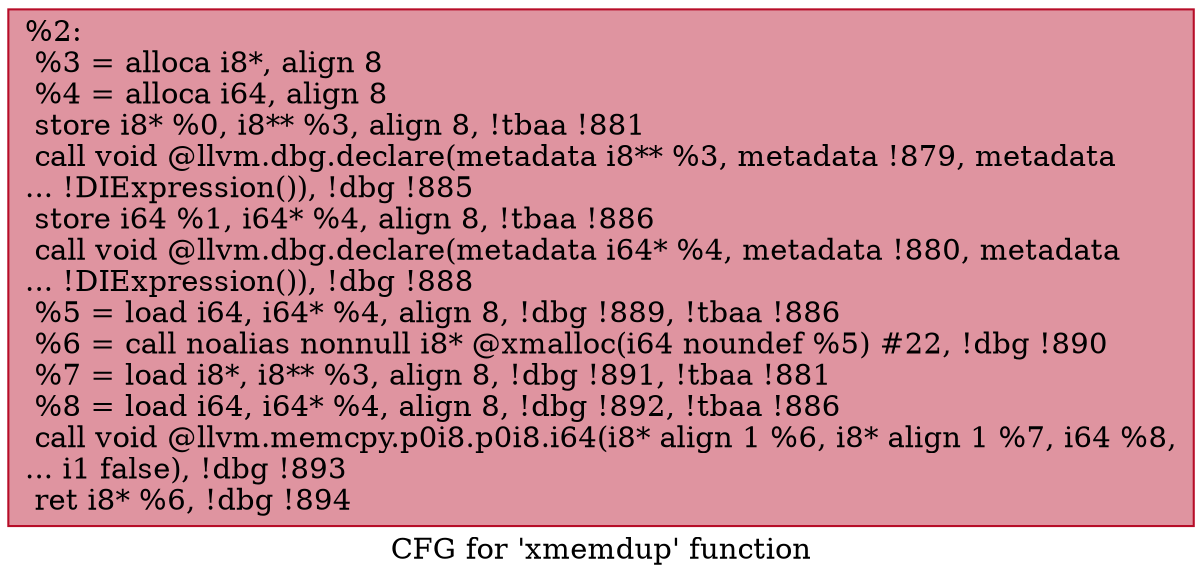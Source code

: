 digraph "CFG for 'xmemdup' function" {
	label="CFG for 'xmemdup' function";

	Node0x149e910 [shape=record,color="#b70d28ff", style=filled, fillcolor="#b70d2870",label="{%2:\l  %3 = alloca i8*, align 8\l  %4 = alloca i64, align 8\l  store i8* %0, i8** %3, align 8, !tbaa !881\l  call void @llvm.dbg.declare(metadata i8** %3, metadata !879, metadata\l... !DIExpression()), !dbg !885\l  store i64 %1, i64* %4, align 8, !tbaa !886\l  call void @llvm.dbg.declare(metadata i64* %4, metadata !880, metadata\l... !DIExpression()), !dbg !888\l  %5 = load i64, i64* %4, align 8, !dbg !889, !tbaa !886\l  %6 = call noalias nonnull i8* @xmalloc(i64 noundef %5) #22, !dbg !890\l  %7 = load i8*, i8** %3, align 8, !dbg !891, !tbaa !881\l  %8 = load i64, i64* %4, align 8, !dbg !892, !tbaa !886\l  call void @llvm.memcpy.p0i8.p0i8.i64(i8* align 1 %6, i8* align 1 %7, i64 %8,\l... i1 false), !dbg !893\l  ret i8* %6, !dbg !894\l}"];
}
